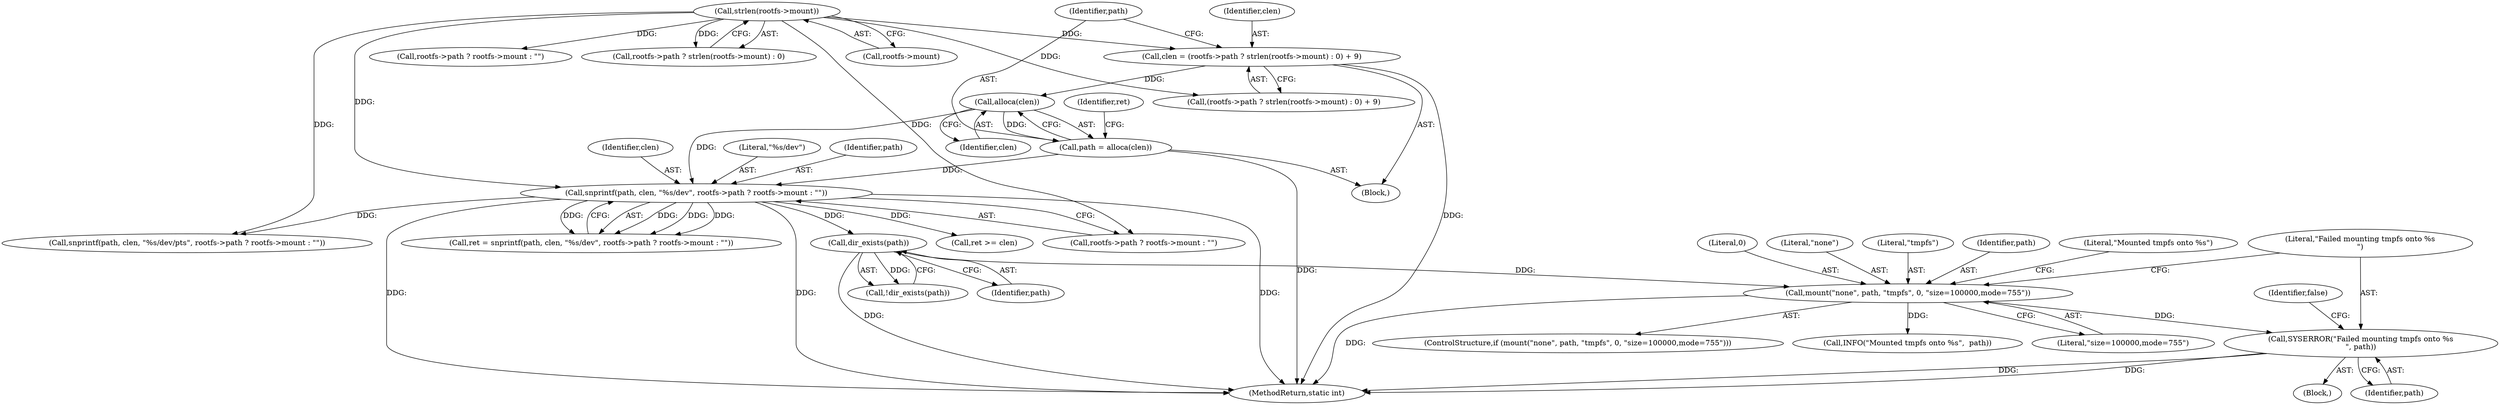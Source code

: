 digraph "0_lxc_592fd47a6245508b79fe6ac819fe6d3b2c1289be_4@pointer" {
"1000173" [label="(Call,SYSERROR(\"Failed mounting tmpfs onto %s\n\", path))"];
"1000166" [label="(Call,mount(\"none\", path, \"tmpfs\", 0, \"size=100000,mode=755\"))"];
"1000156" [label="(Call,dir_exists(path))"];
"1000131" [label="(Call,snprintf(path, clen, \"%s/dev\", rootfs->path ? rootfs->mount : \"\"))"];
"1000125" [label="(Call,path = alloca(clen))"];
"1000127" [label="(Call,alloca(clen))"];
"1000112" [label="(Call,clen = (rootfs->path ? strlen(rootfs->mount) : 0) + 9)"];
"1000119" [label="(Call,strlen(rootfs->mount))"];
"1000166" [label="(Call,mount(\"none\", path, \"tmpfs\", 0, \"size=100000,mode=755\"))"];
"1000175" [label="(Identifier,path)"];
"1000126" [label="(Identifier,path)"];
"1000128" [label="(Identifier,clen)"];
"1000177" [label="(Identifier,false)"];
"1000130" [label="(Identifier,ret)"];
"1000167" [label="(Literal,\"none\")"];
"1000155" [label="(Call,!dir_exists(path))"];
"1000157" [label="(Identifier,path)"];
"1000171" [label="(Literal,\"size=100000,mode=755\")"];
"1000165" [label="(ControlStructure,if (mount(\"none\", path, \"tmpfs\", 0, \"size=100000,mode=755\")))"];
"1000113" [label="(Identifier,clen)"];
"1000120" [label="(Call,rootfs->mount)"];
"1000156" [label="(Call,dir_exists(path))"];
"1000119" [label="(Call,strlen(rootfs->mount))"];
"1000148" [label="(Call,ret >= clen)"];
"1000135" [label="(Call,rootfs->path ? rootfs->mount : \"\")"];
"1000169" [label="(Literal,\"tmpfs\")"];
"1000183" [label="(Call,snprintf(path, clen, \"%s/dev/pts\", rootfs->path ? rootfs->mount : \"\"))"];
"1000129" [label="(Call,ret = snprintf(path, clen, \"%s/dev\", rootfs->path ? rootfs->mount : \"\"))"];
"1000178" [label="(Call,INFO(\"Mounted tmpfs onto %s\",  path))"];
"1000133" [label="(Identifier,clen)"];
"1000131" [label="(Call,snprintf(path, clen, \"%s/dev\", rootfs->path ? rootfs->mount : \"\"))"];
"1000125" [label="(Call,path = alloca(clen))"];
"1000127" [label="(Call,alloca(clen))"];
"1000187" [label="(Call,rootfs->path ? rootfs->mount : \"\")"];
"1000112" [label="(Call,clen = (rootfs->path ? strlen(rootfs->mount) : 0) + 9)"];
"1000168" [label="(Identifier,path)"];
"1000106" [label="(Block,)"];
"1000115" [label="(Call,rootfs->path ? strlen(rootfs->mount) : 0)"];
"1000179" [label="(Literal,\"Mounted tmpfs onto %s\")"];
"1000134" [label="(Literal,\"%s/dev\")"];
"1000174" [label="(Literal,\"Failed mounting tmpfs onto %s\n\")"];
"1000170" [label="(Literal,0)"];
"1000132" [label="(Identifier,path)"];
"1000114" [label="(Call,(rootfs->path ? strlen(rootfs->mount) : 0) + 9)"];
"1000173" [label="(Call,SYSERROR(\"Failed mounting tmpfs onto %s\n\", path))"];
"1000172" [label="(Block,)"];
"1000236" [label="(MethodReturn,static int)"];
"1000173" -> "1000172"  [label="AST: "];
"1000173" -> "1000175"  [label="CFG: "];
"1000174" -> "1000173"  [label="AST: "];
"1000175" -> "1000173"  [label="AST: "];
"1000177" -> "1000173"  [label="CFG: "];
"1000173" -> "1000236"  [label="DDG: "];
"1000173" -> "1000236"  [label="DDG: "];
"1000166" -> "1000173"  [label="DDG: "];
"1000166" -> "1000165"  [label="AST: "];
"1000166" -> "1000171"  [label="CFG: "];
"1000167" -> "1000166"  [label="AST: "];
"1000168" -> "1000166"  [label="AST: "];
"1000169" -> "1000166"  [label="AST: "];
"1000170" -> "1000166"  [label="AST: "];
"1000171" -> "1000166"  [label="AST: "];
"1000174" -> "1000166"  [label="CFG: "];
"1000179" -> "1000166"  [label="CFG: "];
"1000166" -> "1000236"  [label="DDG: "];
"1000156" -> "1000166"  [label="DDG: "];
"1000166" -> "1000178"  [label="DDG: "];
"1000156" -> "1000155"  [label="AST: "];
"1000156" -> "1000157"  [label="CFG: "];
"1000157" -> "1000156"  [label="AST: "];
"1000155" -> "1000156"  [label="CFG: "];
"1000156" -> "1000236"  [label="DDG: "];
"1000156" -> "1000155"  [label="DDG: "];
"1000131" -> "1000156"  [label="DDG: "];
"1000131" -> "1000129"  [label="AST: "];
"1000131" -> "1000135"  [label="CFG: "];
"1000132" -> "1000131"  [label="AST: "];
"1000133" -> "1000131"  [label="AST: "];
"1000134" -> "1000131"  [label="AST: "];
"1000135" -> "1000131"  [label="AST: "];
"1000129" -> "1000131"  [label="CFG: "];
"1000131" -> "1000236"  [label="DDG: "];
"1000131" -> "1000236"  [label="DDG: "];
"1000131" -> "1000236"  [label="DDG: "];
"1000131" -> "1000129"  [label="DDG: "];
"1000131" -> "1000129"  [label="DDG: "];
"1000131" -> "1000129"  [label="DDG: "];
"1000131" -> "1000129"  [label="DDG: "];
"1000125" -> "1000131"  [label="DDG: "];
"1000127" -> "1000131"  [label="DDG: "];
"1000119" -> "1000131"  [label="DDG: "];
"1000131" -> "1000148"  [label="DDG: "];
"1000131" -> "1000183"  [label="DDG: "];
"1000125" -> "1000106"  [label="AST: "];
"1000125" -> "1000127"  [label="CFG: "];
"1000126" -> "1000125"  [label="AST: "];
"1000127" -> "1000125"  [label="AST: "];
"1000130" -> "1000125"  [label="CFG: "];
"1000125" -> "1000236"  [label="DDG: "];
"1000127" -> "1000125"  [label="DDG: "];
"1000127" -> "1000128"  [label="CFG: "];
"1000128" -> "1000127"  [label="AST: "];
"1000112" -> "1000127"  [label="DDG: "];
"1000112" -> "1000106"  [label="AST: "];
"1000112" -> "1000114"  [label="CFG: "];
"1000113" -> "1000112"  [label="AST: "];
"1000114" -> "1000112"  [label="AST: "];
"1000126" -> "1000112"  [label="CFG: "];
"1000112" -> "1000236"  [label="DDG: "];
"1000119" -> "1000112"  [label="DDG: "];
"1000119" -> "1000115"  [label="AST: "];
"1000119" -> "1000120"  [label="CFG: "];
"1000120" -> "1000119"  [label="AST: "];
"1000115" -> "1000119"  [label="CFG: "];
"1000119" -> "1000114"  [label="DDG: "];
"1000119" -> "1000115"  [label="DDG: "];
"1000119" -> "1000135"  [label="DDG: "];
"1000119" -> "1000183"  [label="DDG: "];
"1000119" -> "1000187"  [label="DDG: "];
}
